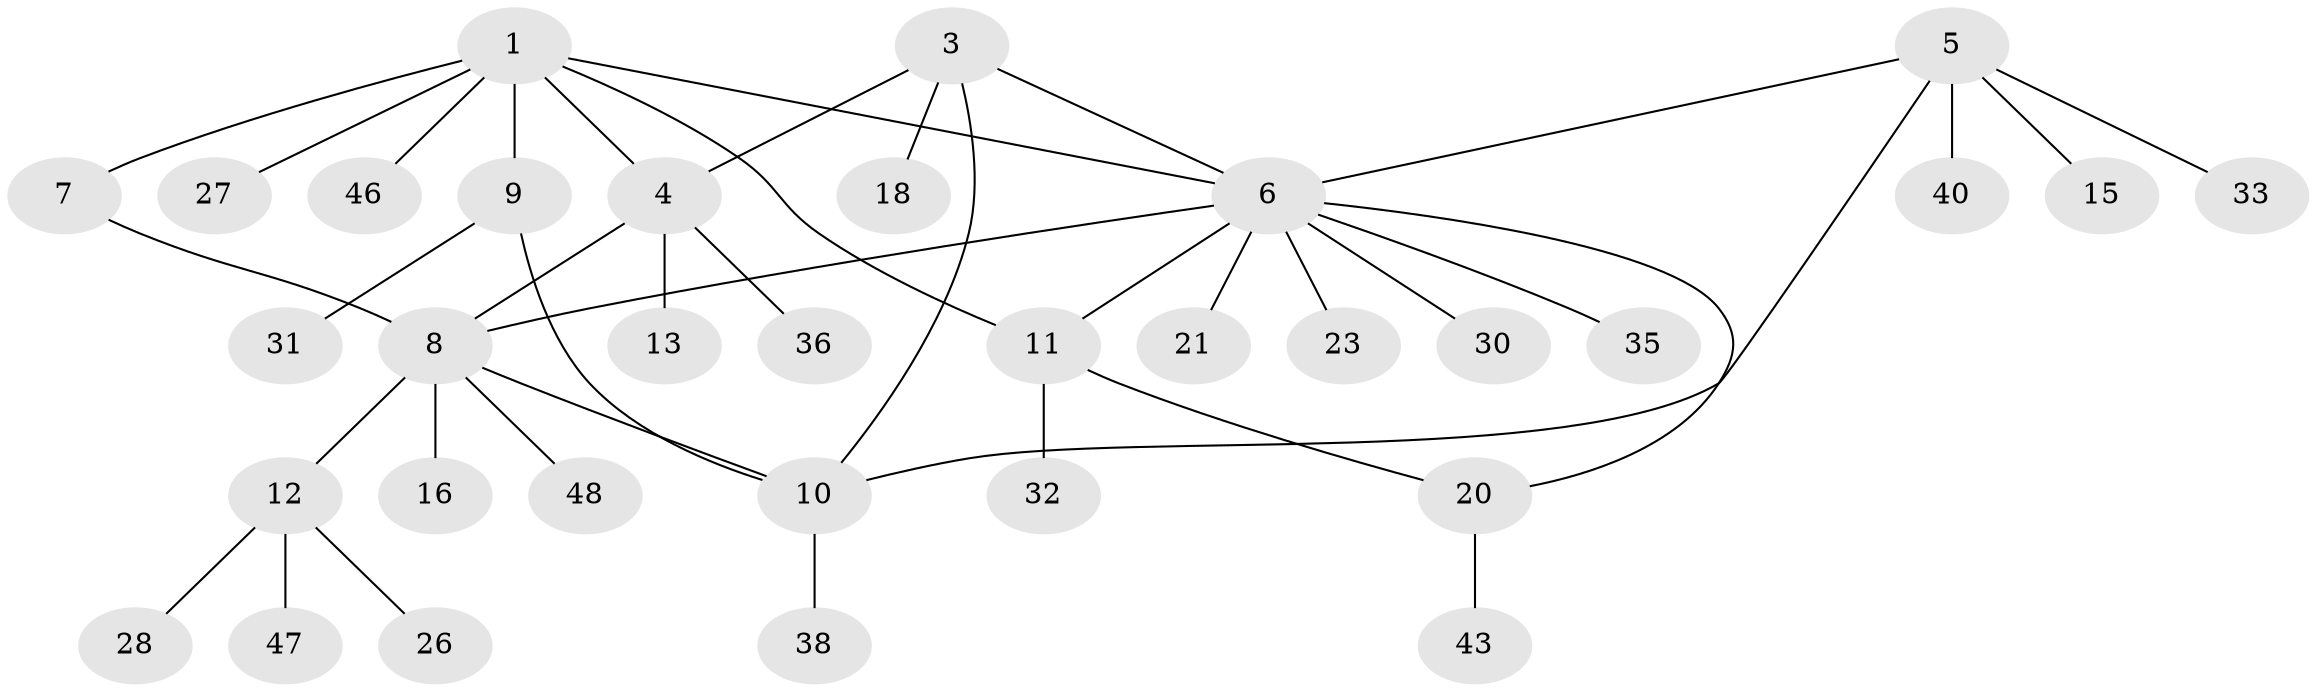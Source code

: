 // original degree distribution, {5: 0.0625, 4: 0.08333333333333333, 6: 0.041666666666666664, 11: 0.020833333333333332, 2: 0.1875, 8: 0.020833333333333332, 1: 0.5625, 3: 0.020833333333333332}
// Generated by graph-tools (version 1.1) at 2025/11/02/27/25 16:11:38]
// undirected, 33 vertices, 40 edges
graph export_dot {
graph [start="1"]
  node [color=gray90,style=filled];
  1 [super="+2"];
  3;
  4 [super="+39"];
  5 [super="+29"];
  6 [super="+22"];
  7;
  8 [super="+17"];
  9 [super="+24"];
  10 [super="+14"];
  11 [super="+19"];
  12 [super="+37"];
  13;
  15;
  16;
  18 [super="+41"];
  20 [super="+34"];
  21;
  23 [super="+25"];
  26;
  27 [super="+44"];
  28;
  30 [super="+42"];
  31 [super="+45"];
  32;
  33;
  35;
  36;
  38;
  40;
  43;
  46;
  47;
  48;
  1 -- 4;
  1 -- 6;
  1 -- 9;
  1 -- 27;
  1 -- 11;
  1 -- 46;
  1 -- 7;
  3 -- 4;
  3 -- 6;
  3 -- 10;
  3 -- 18;
  4 -- 8;
  4 -- 13;
  4 -- 36;
  5 -- 6;
  5 -- 10;
  5 -- 15;
  5 -- 33;
  5 -- 40;
  6 -- 8;
  6 -- 20;
  6 -- 21;
  6 -- 23;
  6 -- 30;
  6 -- 35;
  6 -- 11;
  7 -- 8;
  8 -- 10;
  8 -- 12;
  8 -- 16;
  8 -- 48;
  9 -- 10;
  9 -- 31;
  10 -- 38;
  11 -- 32;
  11 -- 20;
  12 -- 26;
  12 -- 28;
  12 -- 47;
  20 -- 43;
}
